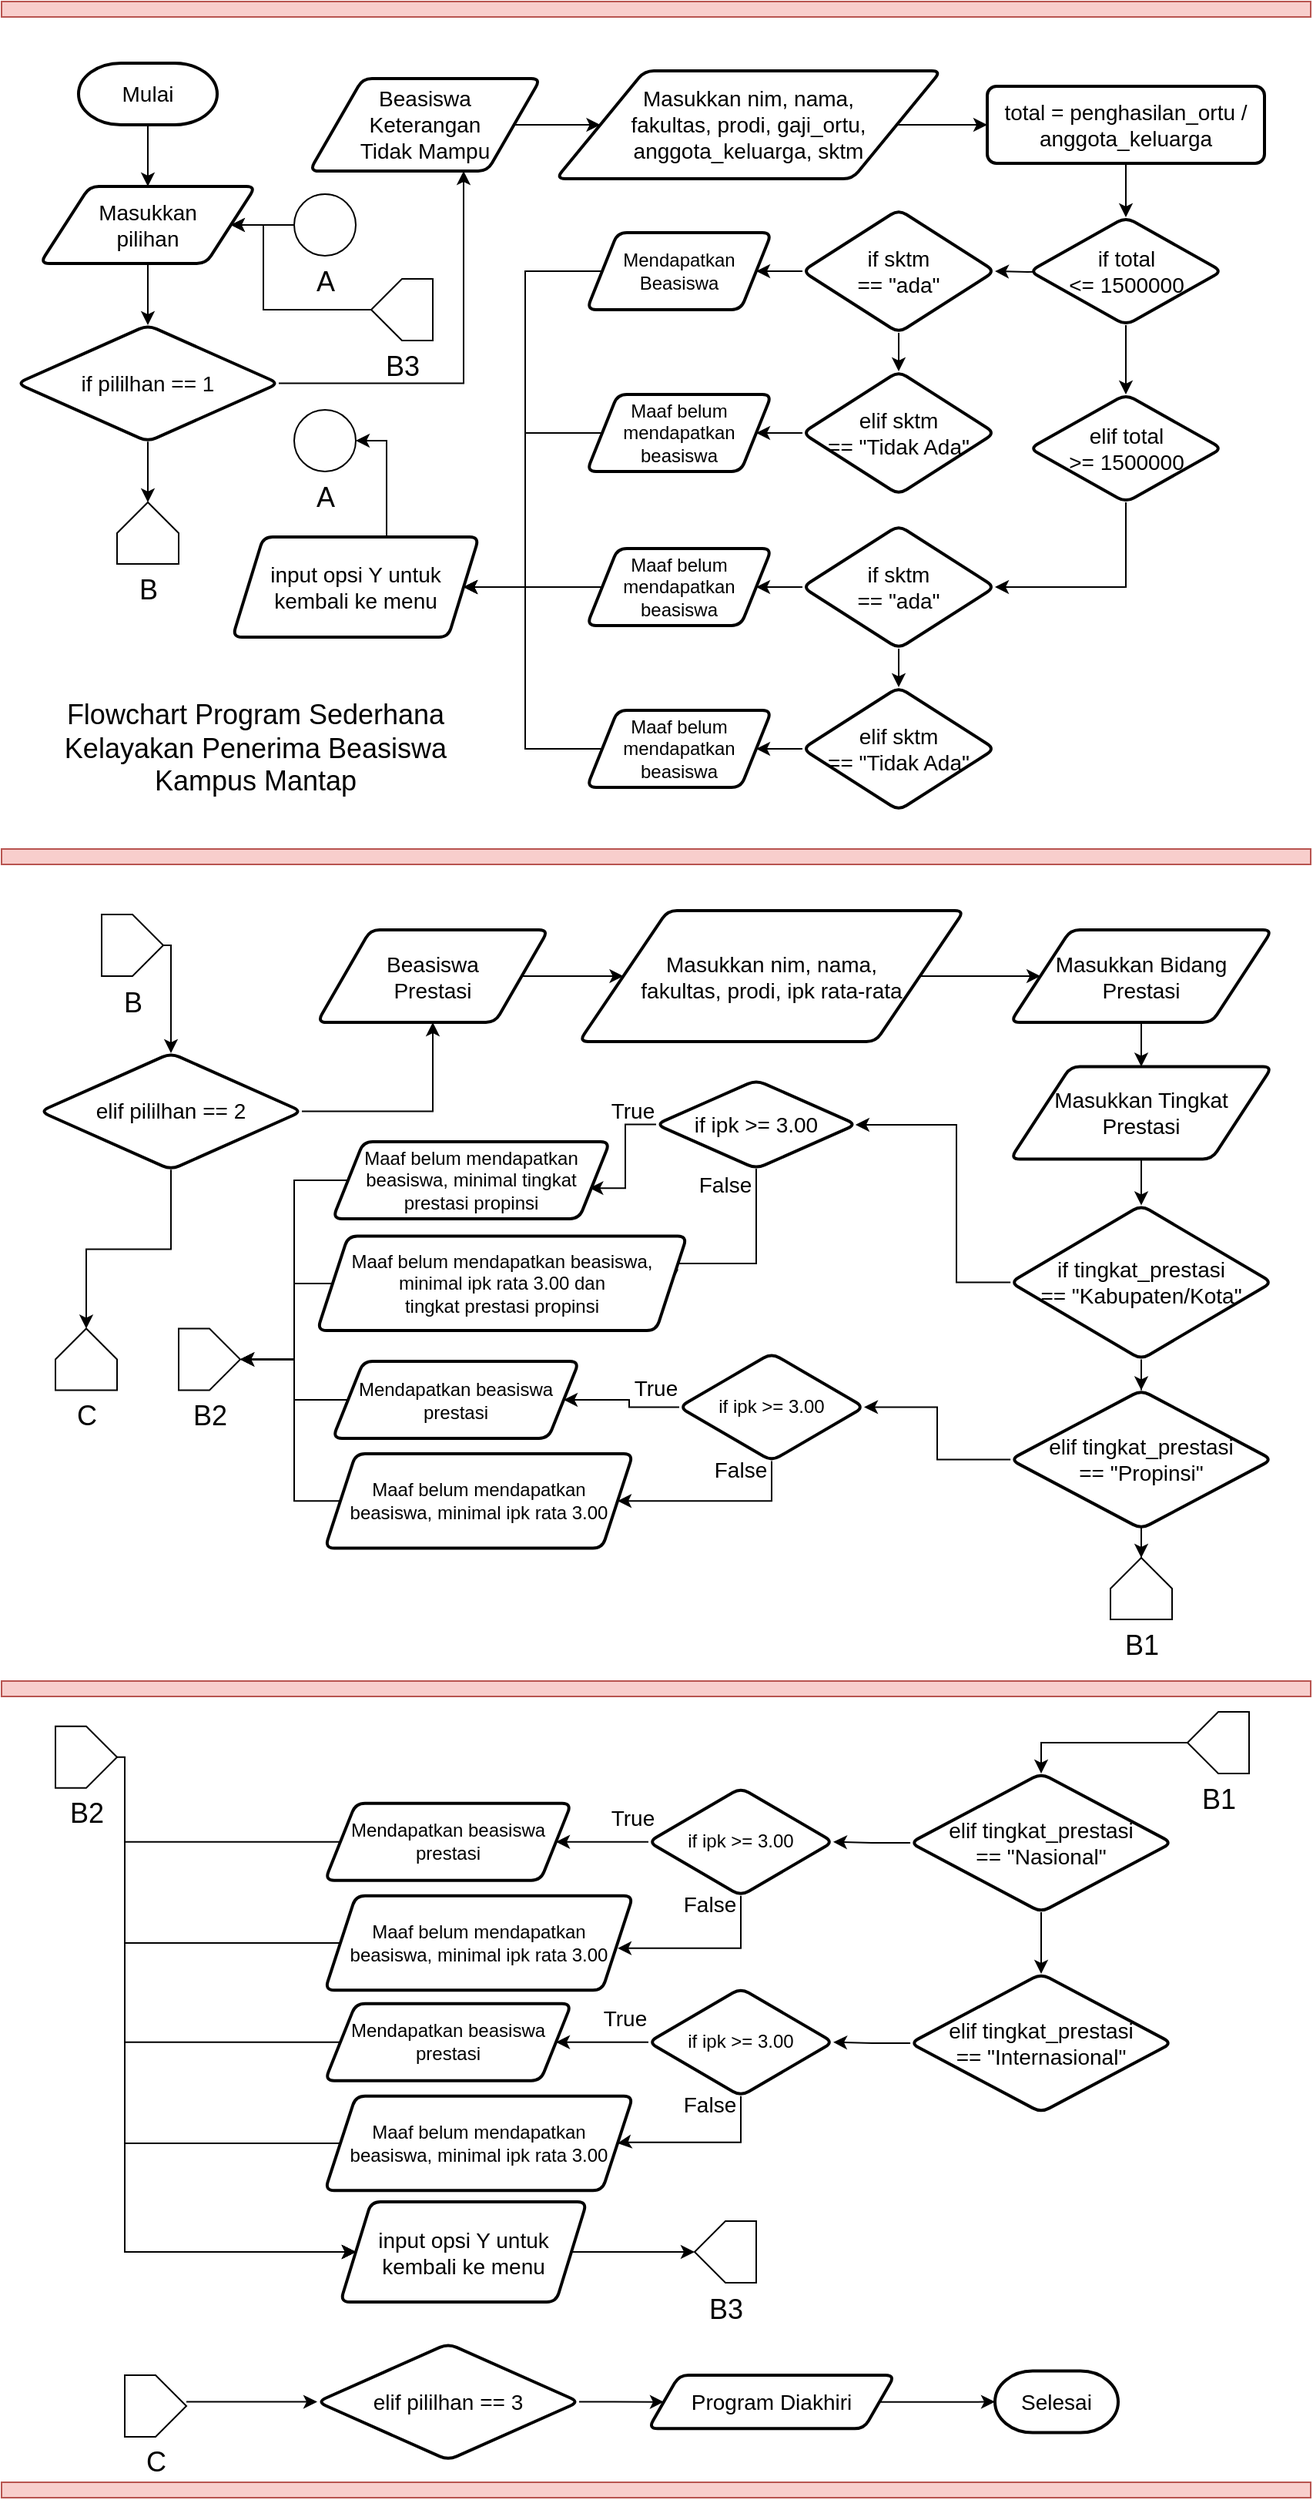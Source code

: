 <mxfile version="20.3.0" type="device"><diagram id="7XbZW49GKeLhDH8uFgk8" name="Page-1"><mxGraphModel dx="1627" dy="1148" grid="1" gridSize="10" guides="1" tooltips="1" connect="1" arrows="1" fold="1" page="1" pageScale="1" pageWidth="850" pageHeight="1100" math="0" shadow="0"><root><mxCell id="0"/><mxCell id="1" parent="0"/><mxCell id="eVmeSI3zZw4Z3H-Ecsbr-4" value="" style="edgeStyle=orthogonalEdgeStyle;rounded=0;orthogonalLoop=1;jettySize=auto;html=1;" parent="1" source="eVmeSI3zZw4Z3H-Ecsbr-1" target="eVmeSI3zZw4Z3H-Ecsbr-3" edge="1"><mxGeometry relative="1" as="geometry"/></mxCell><mxCell id="eVmeSI3zZw4Z3H-Ecsbr-1" value="&lt;font style=&quot;font-size: 14px;&quot;&gt;Mulai&lt;/font&gt;" style="strokeWidth=2;html=1;shape=mxgraph.flowchart.terminator;whiteSpace=wrap;" parent="1" vertex="1"><mxGeometry x="50" y="40" width="90" height="40" as="geometry"/></mxCell><mxCell id="eVmeSI3zZw4Z3H-Ecsbr-2" value="&lt;font style=&quot;font-size: 14px;&quot;&gt;Selesai&lt;/font&gt;" style="strokeWidth=2;html=1;shape=mxgraph.flowchart.terminator;whiteSpace=wrap;" parent="1" vertex="1"><mxGeometry x="645" y="1537.81" width="80" height="40" as="geometry"/></mxCell><mxCell id="3YwC3Zp3j55om8ckKBHh-2" value="" style="edgeStyle=orthogonalEdgeStyle;rounded=0;orthogonalLoop=1;jettySize=auto;html=1;" parent="1" source="eVmeSI3zZw4Z3H-Ecsbr-3" target="3YwC3Zp3j55om8ckKBHh-1" edge="1"><mxGeometry relative="1" as="geometry"/></mxCell><mxCell id="eVmeSI3zZw4Z3H-Ecsbr-3" value="&lt;font style=&quot;font-size: 14px;&quot;&gt;Masukkan&lt;br&gt;pilihan&lt;/font&gt;" style="shape=parallelogram;html=1;strokeWidth=2;perimeter=parallelogramPerimeter;whiteSpace=wrap;rounded=1;arcSize=12;size=0.23;" parent="1" vertex="1"><mxGeometry x="25" y="120" width="140" height="50" as="geometry"/></mxCell><mxCell id="3YwC3Zp3j55om8ckKBHh-10" style="edgeStyle=orthogonalEdgeStyle;rounded=0;orthogonalLoop=1;jettySize=auto;html=1;fontSize=18;" parent="1" source="3YwC3Zp3j55om8ckKBHh-1" target="3YwC3Zp3j55om8ckKBHh-9" edge="1"><mxGeometry relative="1" as="geometry"><Array as="points"><mxPoint x="300" y="248"/></Array></mxGeometry></mxCell><mxCell id="38XI2iDHP5A39P2jrkL1-24" value="" style="edgeStyle=orthogonalEdgeStyle;rounded=0;orthogonalLoop=1;jettySize=auto;html=1;fontSize=18;" parent="1" source="3YwC3Zp3j55om8ckKBHh-1" target="38XI2iDHP5A39P2jrkL1-23" edge="1"><mxGeometry relative="1" as="geometry"/></mxCell><mxCell id="3YwC3Zp3j55om8ckKBHh-1" value="&lt;font style=&quot;font-size: 14px;&quot;&gt;if pililhan == 1&lt;/font&gt;" style="rhombus;whiteSpace=wrap;html=1;strokeWidth=2;rounded=1;arcSize=12;" parent="1" vertex="1"><mxGeometry x="10" y="210" width="170" height="75.62" as="geometry"/></mxCell><mxCell id="3YwC3Zp3j55om8ckKBHh-5" value="" style="rounded=0;whiteSpace=wrap;html=1;fillColor=#f8cecc;strokeColor=#b85450;" parent="1" vertex="1"><mxGeometry width="850" height="10" as="geometry"/></mxCell><mxCell id="3YwC3Zp3j55om8ckKBHh-13" value="" style="edgeStyle=orthogonalEdgeStyle;rounded=0;orthogonalLoop=1;jettySize=auto;html=1;fontSize=18;" parent="1" source="3YwC3Zp3j55om8ckKBHh-9" target="3YwC3Zp3j55om8ckKBHh-12" edge="1"><mxGeometry relative="1" as="geometry"/></mxCell><mxCell id="3YwC3Zp3j55om8ckKBHh-9" value="&lt;font style=&quot;&quot;&gt;&lt;font style=&quot;font-size: 14px;&quot;&gt;Beasiswa&lt;br&gt;Keterangan&lt;br&gt;Tidak Mampu&lt;/font&gt;&lt;br&gt;&lt;/font&gt;" style="shape=parallelogram;html=1;strokeWidth=2;perimeter=parallelogramPerimeter;whiteSpace=wrap;rounded=1;arcSize=12;size=0.23;" parent="1" vertex="1"><mxGeometry x="200" y="50" width="150" height="60" as="geometry"/></mxCell><mxCell id="3YwC3Zp3j55om8ckKBHh-15" value="" style="edgeStyle=orthogonalEdgeStyle;rounded=0;orthogonalLoop=1;jettySize=auto;html=1;fontSize=18;" parent="1" source="3YwC3Zp3j55om8ckKBHh-12" target="3YwC3Zp3j55om8ckKBHh-14" edge="1"><mxGeometry relative="1" as="geometry"/></mxCell><mxCell id="3YwC3Zp3j55om8ckKBHh-12" value="&lt;font style=&quot;&quot;&gt;&lt;font style=&quot;font-size: 14px;&quot;&gt;Masukkan nim, nama,&lt;br&gt;fakultas, prodi, gaji_ortu,&lt;br&gt;anggota_keluarga, sktm&lt;/font&gt;&lt;br&gt;&lt;/font&gt;" style="shape=parallelogram;html=1;strokeWidth=2;perimeter=parallelogramPerimeter;whiteSpace=wrap;rounded=1;arcSize=12;size=0.23;" parent="1" vertex="1"><mxGeometry x="360" y="45" width="250" height="70" as="geometry"/></mxCell><mxCell id="3YwC3Zp3j55om8ckKBHh-17" value="" style="edgeStyle=orthogonalEdgeStyle;rounded=0;orthogonalLoop=1;jettySize=auto;html=1;fontSize=14;" parent="1" source="3YwC3Zp3j55om8ckKBHh-14" target="3YwC3Zp3j55om8ckKBHh-16" edge="1"><mxGeometry relative="1" as="geometry"/></mxCell><mxCell id="3YwC3Zp3j55om8ckKBHh-14" value="&lt;font style=&quot;font-size: 14px;&quot;&gt;total = penghasilan_ortu / anggota_keluarga&lt;/font&gt;" style="rounded=1;whiteSpace=wrap;html=1;strokeWidth=2;arcSize=12;" parent="1" vertex="1"><mxGeometry x="640" y="55" width="180" height="50" as="geometry"/></mxCell><mxCell id="3YwC3Zp3j55om8ckKBHh-19" value="" style="edgeStyle=orthogonalEdgeStyle;rounded=0;orthogonalLoop=1;jettySize=auto;html=1;fontSize=14;" parent="1" target="3YwC3Zp3j55om8ckKBHh-18" edge="1"><mxGeometry relative="1" as="geometry"><mxPoint x="687.5" y="175" as="sourcePoint"/></mxGeometry></mxCell><mxCell id="3YwC3Zp3j55om8ckKBHh-33" value="" style="edgeStyle=orthogonalEdgeStyle;rounded=0;orthogonalLoop=1;jettySize=auto;html=1;fontSize=14;" parent="1" source="3YwC3Zp3j55om8ckKBHh-16" target="3YwC3Zp3j55om8ckKBHh-32" edge="1"><mxGeometry relative="1" as="geometry"/></mxCell><mxCell id="3YwC3Zp3j55om8ckKBHh-16" value="&lt;font style=&quot;font-size: 14px;&quot;&gt;if total &lt;br&gt;&amp;lt;= 1500000&lt;/font&gt;" style="rhombus;whiteSpace=wrap;html=1;rounded=1;strokeWidth=2;arcSize=12;" parent="1" vertex="1"><mxGeometry x="667.5" y="140" width="125" height="70" as="geometry"/></mxCell><mxCell id="3YwC3Zp3j55om8ckKBHh-21" value="" style="edgeStyle=orthogonalEdgeStyle;rounded=0;orthogonalLoop=1;jettySize=auto;html=1;fontSize=14;" parent="1" source="3YwC3Zp3j55om8ckKBHh-18" target="3YwC3Zp3j55om8ckKBHh-20" edge="1"><mxGeometry relative="1" as="geometry"/></mxCell><mxCell id="3YwC3Zp3j55om8ckKBHh-27" value="" style="edgeStyle=orthogonalEdgeStyle;rounded=0;orthogonalLoop=1;jettySize=auto;html=1;fontSize=14;" parent="1" source="3YwC3Zp3j55om8ckKBHh-18" target="3YwC3Zp3j55om8ckKBHh-26" edge="1"><mxGeometry relative="1" as="geometry"/></mxCell><mxCell id="3YwC3Zp3j55om8ckKBHh-18" value="&lt;font style=&quot;font-size: 14px;&quot;&gt;if sktm&lt;br&gt;== &quot;ada&quot;&lt;/font&gt;" style="rhombus;whiteSpace=wrap;html=1;rounded=1;strokeWidth=2;arcSize=12;" parent="1" vertex="1"><mxGeometry x="520" y="135" width="125" height="80" as="geometry"/></mxCell><mxCell id="38XI2iDHP5A39P2jrkL1-6" style="edgeStyle=orthogonalEdgeStyle;rounded=0;orthogonalLoop=1;jettySize=auto;html=1;entryX=1;entryY=0.5;entryDx=0;entryDy=0;" parent="1" source="3YwC3Zp3j55om8ckKBHh-20" target="38XI2iDHP5A39P2jrkL1-1" edge="1"><mxGeometry relative="1" as="geometry"><Array as="points"><mxPoint x="340" y="175"/><mxPoint x="340" y="380"/></Array></mxGeometry></mxCell><mxCell id="3YwC3Zp3j55om8ckKBHh-20" value="Mendapatkan&lt;br&gt;Beasiswa" style="shape=parallelogram;perimeter=parallelogramPerimeter;whiteSpace=wrap;html=1;fixedSize=1;rounded=1;strokeWidth=2;arcSize=12;" parent="1" vertex="1"><mxGeometry x="380" y="150" width="120" height="50" as="geometry"/></mxCell><mxCell id="3YwC3Zp3j55om8ckKBHh-29" value="" style="edgeStyle=orthogonalEdgeStyle;rounded=0;orthogonalLoop=1;jettySize=auto;html=1;fontSize=14;" parent="1" source="3YwC3Zp3j55om8ckKBHh-26" target="3YwC3Zp3j55om8ckKBHh-28" edge="1"><mxGeometry relative="1" as="geometry"/></mxCell><mxCell id="3YwC3Zp3j55om8ckKBHh-26" value="&lt;font style=&quot;font-size: 14px;&quot;&gt;elif sktm&lt;br&gt;== &quot;Tidak Ada&quot;&lt;/font&gt;" style="rhombus;whiteSpace=wrap;html=1;rounded=1;strokeWidth=2;arcSize=12;" parent="1" vertex="1"><mxGeometry x="520" y="240" width="125" height="80" as="geometry"/></mxCell><mxCell id="38XI2iDHP5A39P2jrkL1-7" style="edgeStyle=orthogonalEdgeStyle;rounded=0;orthogonalLoop=1;jettySize=auto;html=1;entryX=1;entryY=0.5;entryDx=0;entryDy=0;" parent="1" source="3YwC3Zp3j55om8ckKBHh-28" target="38XI2iDHP5A39P2jrkL1-1" edge="1"><mxGeometry relative="1" as="geometry"><Array as="points"><mxPoint x="340" y="280"/><mxPoint x="340" y="380"/></Array></mxGeometry></mxCell><mxCell id="3YwC3Zp3j55om8ckKBHh-28" value="Maaf belum mendapatkan beasiswa" style="shape=parallelogram;perimeter=parallelogramPerimeter;whiteSpace=wrap;html=1;fixedSize=1;rounded=1;strokeWidth=2;arcSize=12;" parent="1" vertex="1"><mxGeometry x="380" y="255" width="120" height="50" as="geometry"/></mxCell><mxCell id="yBAoWdmskoWKv8wS4W18-8" style="edgeStyle=orthogonalEdgeStyle;rounded=0;orthogonalLoop=1;jettySize=auto;html=1;entryX=1;entryY=0.5;entryDx=0;entryDy=0;" parent="1" source="3YwC3Zp3j55om8ckKBHh-32" target="yBAoWdmskoWKv8wS4W18-3" edge="1"><mxGeometry relative="1" as="geometry"><Array as="points"><mxPoint x="730" y="380"/></Array></mxGeometry></mxCell><mxCell id="3YwC3Zp3j55om8ckKBHh-32" value="&lt;font style=&quot;font-size: 14px;&quot;&gt;elif total &lt;br&gt;&amp;gt;= 1500000&lt;/font&gt;" style="rhombus;whiteSpace=wrap;html=1;rounded=1;strokeWidth=2;arcSize=12;" parent="1" vertex="1"><mxGeometry x="667.5" y="255" width="125" height="70" as="geometry"/></mxCell><mxCell id="yBAoWdmskoWKv8wS4W18-2" value="" style="edgeStyle=orthogonalEdgeStyle;rounded=0;orthogonalLoop=1;jettySize=auto;html=1;fontSize=14;" parent="1" source="yBAoWdmskoWKv8wS4W18-3" target="yBAoWdmskoWKv8wS4W18-6" edge="1"><mxGeometry relative="1" as="geometry"/></mxCell><mxCell id="yBAoWdmskoWKv8wS4W18-11" style="edgeStyle=orthogonalEdgeStyle;rounded=0;orthogonalLoop=1;jettySize=auto;html=1;entryX=1;entryY=0.5;entryDx=0;entryDy=0;" parent="1" source="yBAoWdmskoWKv8wS4W18-3" target="yBAoWdmskoWKv8wS4W18-9" edge="1"><mxGeometry relative="1" as="geometry"/></mxCell><mxCell id="yBAoWdmskoWKv8wS4W18-3" value="&lt;font style=&quot;font-size: 14px;&quot;&gt;if sktm&lt;br&gt;== &quot;ada&quot;&lt;/font&gt;" style="rhombus;whiteSpace=wrap;html=1;rounded=1;strokeWidth=2;arcSize=12;" parent="1" vertex="1"><mxGeometry x="520" y="340" width="125" height="80" as="geometry"/></mxCell><mxCell id="yBAoWdmskoWKv8wS4W18-5" value="" style="edgeStyle=orthogonalEdgeStyle;rounded=0;orthogonalLoop=1;jettySize=auto;html=1;fontSize=14;" parent="1" source="yBAoWdmskoWKv8wS4W18-6" target="yBAoWdmskoWKv8wS4W18-7" edge="1"><mxGeometry relative="1" as="geometry"/></mxCell><mxCell id="yBAoWdmskoWKv8wS4W18-6" value="&lt;font style=&quot;font-size: 14px;&quot;&gt;elif sktm&lt;br&gt;== &quot;Tidak Ada&quot;&lt;/font&gt;" style="rhombus;whiteSpace=wrap;html=1;rounded=1;strokeWidth=2;arcSize=12;" parent="1" vertex="1"><mxGeometry x="520" y="445" width="125" height="80" as="geometry"/></mxCell><mxCell id="38XI2iDHP5A39P2jrkL1-9" style="edgeStyle=orthogonalEdgeStyle;rounded=0;orthogonalLoop=1;jettySize=auto;html=1;entryX=1;entryY=0.5;entryDx=0;entryDy=0;" parent="1" source="yBAoWdmskoWKv8wS4W18-7" target="38XI2iDHP5A39P2jrkL1-1" edge="1"><mxGeometry relative="1" as="geometry"><Array as="points"><mxPoint x="340" y="485"/><mxPoint x="340" y="380"/></Array></mxGeometry></mxCell><mxCell id="yBAoWdmskoWKv8wS4W18-7" value="Maaf belum mendapatkan beasiswa" style="shape=parallelogram;perimeter=parallelogramPerimeter;whiteSpace=wrap;html=1;fixedSize=1;rounded=1;strokeWidth=2;arcSize=12;" parent="1" vertex="1"><mxGeometry x="380" y="460" width="120" height="50" as="geometry"/></mxCell><mxCell id="38XI2iDHP5A39P2jrkL1-8" style="edgeStyle=orthogonalEdgeStyle;rounded=0;orthogonalLoop=1;jettySize=auto;html=1;entryX=1;entryY=0.5;entryDx=0;entryDy=0;" parent="1" source="yBAoWdmskoWKv8wS4W18-9" target="38XI2iDHP5A39P2jrkL1-1" edge="1"><mxGeometry relative="1" as="geometry"/></mxCell><mxCell id="yBAoWdmskoWKv8wS4W18-9" value="Maaf belum mendapatkan beasiswa" style="shape=parallelogram;perimeter=parallelogramPerimeter;whiteSpace=wrap;html=1;fixedSize=1;rounded=1;strokeWidth=2;arcSize=12;" parent="1" vertex="1"><mxGeometry x="380" y="355" width="120" height="50" as="geometry"/></mxCell><mxCell id="38XI2iDHP5A39P2jrkL1-14" style="edgeStyle=orthogonalEdgeStyle;rounded=0;orthogonalLoop=1;jettySize=auto;html=1;fontSize=14;" parent="1" source="38XI2iDHP5A39P2jrkL1-1" target="38XI2iDHP5A39P2jrkL1-13" edge="1"><mxGeometry relative="1" as="geometry"><Array as="points"><mxPoint x="250" y="285"/></Array></mxGeometry></mxCell><mxCell id="38XI2iDHP5A39P2jrkL1-1" value="&lt;font style=&quot;font-size: 14px;&quot;&gt;input opsi Y untuk &lt;br&gt;kembali ke menu&lt;/font&gt;" style="shape=parallelogram;perimeter=parallelogramPerimeter;whiteSpace=wrap;html=1;fixedSize=1;rounded=1;strokeWidth=2;arcSize=12;" parent="1" vertex="1"><mxGeometry x="150" y="347.5" width="160" height="65" as="geometry"/></mxCell><mxCell id="38XI2iDHP5A39P2jrkL1-12" style="edgeStyle=orthogonalEdgeStyle;rounded=0;orthogonalLoop=1;jettySize=auto;html=1;fontSize=14;" parent="1" source="38XI2iDHP5A39P2jrkL1-11" target="eVmeSI3zZw4Z3H-Ecsbr-3" edge="1"><mxGeometry relative="1" as="geometry"/></mxCell><mxCell id="38XI2iDHP5A39P2jrkL1-11" value="&lt;font style=&quot;font-size: 18px;&quot;&gt;A&lt;/font&gt;" style="verticalLabelPosition=bottom;verticalAlign=top;html=1;shape=mxgraph.flowchart.on-page_reference;fontSize=14;" parent="1" vertex="1"><mxGeometry x="190" y="125" width="40" height="40" as="geometry"/></mxCell><mxCell id="38XI2iDHP5A39P2jrkL1-13" value="&lt;font style=&quot;font-size: 18px;&quot;&gt;A&lt;/font&gt;" style="verticalLabelPosition=bottom;verticalAlign=top;html=1;shape=mxgraph.flowchart.on-page_reference;fontSize=14;direction=north;" parent="1" vertex="1"><mxGeometry x="190" y="265" width="40" height="40" as="geometry"/></mxCell><mxCell id="38XI2iDHP5A39P2jrkL1-18" value="" style="rounded=0;whiteSpace=wrap;html=1;fillColor=#f8cecc;strokeColor=#b85450;" parent="1" vertex="1"><mxGeometry y="550" width="850" height="10" as="geometry"/></mxCell><mxCell id="38XI2iDHP5A39P2jrkL1-23" value="B" style="verticalLabelPosition=bottom;verticalAlign=top;html=1;shape=offPageConnector;rounded=0;size=0.5;fontSize=18;direction=west;" parent="1" vertex="1"><mxGeometry x="75" y="325" width="40" height="40" as="geometry"/></mxCell><mxCell id="38XI2iDHP5A39P2jrkL1-29" value="" style="rounded=0;whiteSpace=wrap;html=1;fillColor=#f8cecc;strokeColor=#b85450;" parent="1" vertex="1"><mxGeometry y="1090" width="850" height="10" as="geometry"/></mxCell><mxCell id="38XI2iDHP5A39P2jrkL1-207" style="edgeStyle=orthogonalEdgeStyle;rounded=0;orthogonalLoop=1;jettySize=auto;html=1;fontSize=14;" parent="1" source="38XI2iDHP5A39P2jrkL1-36" target="38XI2iDHP5A39P2jrkL1-206" edge="1"><mxGeometry relative="1" as="geometry"/></mxCell><mxCell id="38XI2iDHP5A39P2jrkL1-36" value="&lt;font style=&quot;&quot;&gt;&lt;span style=&quot;font-size: 14px;&quot;&gt;Masukkan Tingkat&lt;br&gt;Prestasi&lt;/span&gt;&lt;br&gt;&lt;/font&gt;" style="shape=parallelogram;html=1;strokeWidth=2;perimeter=parallelogramPerimeter;whiteSpace=wrap;rounded=1;arcSize=12;size=0.23;" parent="1" vertex="1"><mxGeometry x="655" y="691.25" width="170" height="60" as="geometry"/></mxCell><mxCell id="38XI2iDHP5A39P2jrkL1-84" value="" style="rounded=0;whiteSpace=wrap;html=1;fillColor=#f8cecc;strokeColor=#b85450;" parent="1" vertex="1"><mxGeometry y="1610" width="850" height="10" as="geometry"/></mxCell><mxCell id="38XI2iDHP5A39P2jrkL1-158" value="" style="edgeStyle=orthogonalEdgeStyle;rounded=0;orthogonalLoop=1;jettySize=auto;html=1;fontSize=18;" parent="1" source="38XI2iDHP5A39P2jrkL1-160" target="38XI2iDHP5A39P2jrkL1-164" edge="1"><mxGeometry relative="1" as="geometry"/></mxCell><mxCell id="bn0WNPm1KzQsUHmUkhbR-63" style="edgeStyle=orthogonalEdgeStyle;rounded=0;orthogonalLoop=1;jettySize=auto;html=1;" parent="1" source="38XI2iDHP5A39P2jrkL1-160" target="bn0WNPm1KzQsUHmUkhbR-62" edge="1"><mxGeometry relative="1" as="geometry"/></mxCell><mxCell id="38XI2iDHP5A39P2jrkL1-160" value="&lt;font style=&quot;font-size: 14px;&quot;&gt;elif pililhan == 2&lt;/font&gt;" style="rhombus;whiteSpace=wrap;html=1;strokeWidth=2;rounded=1;arcSize=12;" parent="1" vertex="1"><mxGeometry x="25" y="682.5" width="170" height="75.62" as="geometry"/></mxCell><mxCell id="38XI2iDHP5A39P2jrkL1-161" value="" style="edgeStyle=orthogonalEdgeStyle;rounded=0;orthogonalLoop=1;jettySize=auto;html=1;fontSize=18;" parent="1" source="38XI2iDHP5A39P2jrkL1-162" target="38XI2iDHP5A39P2jrkL1-160" edge="1"><mxGeometry relative="1" as="geometry"><Array as="points"><mxPoint x="110" y="612.5"/></Array></mxGeometry></mxCell><mxCell id="38XI2iDHP5A39P2jrkL1-162" value="B" style="verticalLabelPosition=bottom;verticalAlign=top;html=1;shape=offPageConnector;rounded=0;size=0.5;fontSize=18;direction=north;" parent="1" vertex="1"><mxGeometry x="65" y="592.5" width="40" height="40" as="geometry"/></mxCell><mxCell id="38XI2iDHP5A39P2jrkL1-163" value="" style="edgeStyle=orthogonalEdgeStyle;rounded=0;orthogonalLoop=1;jettySize=auto;html=1;fontSize=18;" parent="1" source="38XI2iDHP5A39P2jrkL1-164" target="38XI2iDHP5A39P2jrkL1-166" edge="1"><mxGeometry relative="1" as="geometry"/></mxCell><mxCell id="38XI2iDHP5A39P2jrkL1-164" value="&lt;font style=&quot;&quot;&gt;&lt;font style=&quot;font-size: 14px;&quot;&gt;Beasiswa&lt;br&gt;Prestasi&lt;/font&gt;&lt;br&gt;&lt;/font&gt;" style="shape=parallelogram;html=1;strokeWidth=2;perimeter=parallelogramPerimeter;whiteSpace=wrap;rounded=1;arcSize=12;size=0.23;" parent="1" vertex="1"><mxGeometry x="205" y="602.5" width="150" height="60" as="geometry"/></mxCell><mxCell id="38XI2iDHP5A39P2jrkL1-165" value="" style="edgeStyle=orthogonalEdgeStyle;rounded=0;orthogonalLoop=1;jettySize=auto;html=1;fontSize=18;" parent="1" source="38XI2iDHP5A39P2jrkL1-166" target="38XI2iDHP5A39P2jrkL1-168" edge="1"><mxGeometry relative="1" as="geometry"/></mxCell><mxCell id="38XI2iDHP5A39P2jrkL1-166" value="&lt;font style=&quot;&quot;&gt;&lt;font style=&quot;font-size: 14px;&quot;&gt;Masukkan nim, nama,&lt;br&gt;fakultas, prodi, ipk rata-rata&lt;/font&gt;&lt;br&gt;&lt;/font&gt;" style="shape=parallelogram;html=1;strokeWidth=2;perimeter=parallelogramPerimeter;whiteSpace=wrap;rounded=1;arcSize=12;size=0.23;" parent="1" vertex="1"><mxGeometry x="375" y="590" width="250" height="85" as="geometry"/></mxCell><mxCell id="38XI2iDHP5A39P2jrkL1-205" value="" style="edgeStyle=orthogonalEdgeStyle;rounded=0;orthogonalLoop=1;jettySize=auto;html=1;fontSize=14;" parent="1" source="38XI2iDHP5A39P2jrkL1-168" target="38XI2iDHP5A39P2jrkL1-36" edge="1"><mxGeometry relative="1" as="geometry"/></mxCell><mxCell id="38XI2iDHP5A39P2jrkL1-168" value="&lt;font style=&quot;&quot;&gt;&lt;span style=&quot;font-size: 14px;&quot;&gt;Masukkan Bidang &lt;br&gt;Prestasi&lt;/span&gt;&lt;br&gt;&lt;/font&gt;" style="shape=parallelogram;html=1;strokeWidth=2;perimeter=parallelogramPerimeter;whiteSpace=wrap;rounded=1;arcSize=12;size=0.23;" parent="1" vertex="1"><mxGeometry x="655" y="602.5" width="170" height="60" as="geometry"/></mxCell><mxCell id="38XI2iDHP5A39P2jrkL1-212" value="" style="edgeStyle=orthogonalEdgeStyle;rounded=0;orthogonalLoop=1;jettySize=auto;html=1;fontSize=14;" parent="1" source="38XI2iDHP5A39P2jrkL1-206" target="38XI2iDHP5A39P2jrkL1-208" edge="1"><mxGeometry relative="1" as="geometry"/></mxCell><mxCell id="38XI2iDHP5A39P2jrkL1-221" value="" style="edgeStyle=orthogonalEdgeStyle;rounded=0;orthogonalLoop=1;jettySize=auto;html=1;fontSize=14;" parent="1" source="38XI2iDHP5A39P2jrkL1-206" target="38XI2iDHP5A39P2jrkL1-220" edge="1"><mxGeometry relative="1" as="geometry"><Array as="points"><mxPoint x="620" y="831"/><mxPoint x="620" y="729"/></Array></mxGeometry></mxCell><mxCell id="38XI2iDHP5A39P2jrkL1-206" value="&lt;font style=&quot;font-size: 14px;&quot;&gt;if tingkat_prestasi&lt;br&gt;== &quot;Kabupaten/Kota&quot;&lt;br&gt;&lt;/font&gt;" style="rhombus;whiteSpace=wrap;html=1;strokeWidth=2;rounded=1;arcSize=12;" parent="1" vertex="1"><mxGeometry x="655" y="781.25" width="170" height="100" as="geometry"/></mxCell><mxCell id="38XI2iDHP5A39P2jrkL1-283" style="edgeStyle=orthogonalEdgeStyle;rounded=0;orthogonalLoop=1;jettySize=auto;html=1;entryX=1;entryY=0.5;entryDx=0;entryDy=0;fontSize=14;" parent="1" source="38XI2iDHP5A39P2jrkL1-208" target="38XI2iDHP5A39P2jrkL1-282" edge="1"><mxGeometry relative="1" as="geometry"/></mxCell><mxCell id="rScrOi7lVFh9pMdJTBIn-32" style="edgeStyle=orthogonalEdgeStyle;rounded=0;orthogonalLoop=1;jettySize=auto;html=1;entryX=0.5;entryY=1;entryDx=0;entryDy=0;" parent="1" source="38XI2iDHP5A39P2jrkL1-208" target="rScrOi7lVFh9pMdJTBIn-31" edge="1"><mxGeometry relative="1" as="geometry"/></mxCell><mxCell id="38XI2iDHP5A39P2jrkL1-208" value="&lt;font style=&quot;font-size: 14px;&quot;&gt;elif tingkat_prestasi&lt;br&gt;== &quot;Propinsi&quot;&lt;br&gt;&lt;/font&gt;" style="rhombus;whiteSpace=wrap;html=1;strokeWidth=2;rounded=1;arcSize=12;" parent="1" vertex="1"><mxGeometry x="655" y="901.25" width="170" height="90" as="geometry"/></mxCell><mxCell id="38XI2iDHP5A39P2jrkL1-214" value="" style="edgeStyle=orthogonalEdgeStyle;rounded=0;orthogonalLoop=1;jettySize=auto;html=1;fontSize=14;" parent="1" source="38XI2iDHP5A39P2jrkL1-209" target="38XI2iDHP5A39P2jrkL1-210" edge="1"><mxGeometry relative="1" as="geometry"/></mxCell><mxCell id="rScrOi7lVFh9pMdJTBIn-1" value="" style="edgeStyle=orthogonalEdgeStyle;rounded=0;orthogonalLoop=1;jettySize=auto;html=1;" parent="1" source="38XI2iDHP5A39P2jrkL1-209" target="38XI2iDHP5A39P2jrkL1-265" edge="1"><mxGeometry relative="1" as="geometry"/></mxCell><mxCell id="38XI2iDHP5A39P2jrkL1-209" value="&lt;font style=&quot;font-size: 14px;&quot;&gt;elif tingkat_prestasi&lt;br&gt;== &quot;Nasional&quot;&lt;br&gt;&lt;/font&gt;" style="rhombus;whiteSpace=wrap;html=1;strokeWidth=2;rounded=1;arcSize=12;" parent="1" vertex="1"><mxGeometry x="590" y="1149.99" width="170" height="90" as="geometry"/></mxCell><mxCell id="rScrOi7lVFh9pMdJTBIn-15" style="edgeStyle=orthogonalEdgeStyle;rounded=0;orthogonalLoop=1;jettySize=auto;html=1;entryX=1;entryY=0.5;entryDx=0;entryDy=0;" parent="1" source="38XI2iDHP5A39P2jrkL1-210" target="rScrOi7lVFh9pMdJTBIn-2" edge="1"><mxGeometry relative="1" as="geometry"/></mxCell><mxCell id="38XI2iDHP5A39P2jrkL1-210" value="&lt;font style=&quot;font-size: 14px;&quot;&gt;elif tingkat_prestasi&lt;br&gt;== &quot;Internasional&quot;&lt;br&gt;&lt;/font&gt;" style="rhombus;whiteSpace=wrap;html=1;strokeWidth=2;rounded=1;arcSize=12;" parent="1" vertex="1"><mxGeometry x="590" y="1279.99" width="170" height="90" as="geometry"/></mxCell><mxCell id="38XI2iDHP5A39P2jrkL1-224" style="edgeStyle=orthogonalEdgeStyle;rounded=0;orthogonalLoop=1;jettySize=auto;html=1;entryX=0.926;entryY=0.601;entryDx=0;entryDy=0;entryPerimeter=0;fontSize=14;" parent="1" source="38XI2iDHP5A39P2jrkL1-220" target="38XI2iDHP5A39P2jrkL1-223" edge="1"><mxGeometry relative="1" as="geometry"/></mxCell><mxCell id="38XI2iDHP5A39P2jrkL1-285" style="edgeStyle=orthogonalEdgeStyle;rounded=0;orthogonalLoop=1;jettySize=auto;html=1;entryX=1;entryY=0.5;entryDx=0;entryDy=0;fontSize=14;" parent="1" source="38XI2iDHP5A39P2jrkL1-220" target="38XI2iDHP5A39P2jrkL1-284" edge="1"><mxGeometry relative="1" as="geometry"><Array as="points"><mxPoint x="490" y="819"/></Array></mxGeometry></mxCell><mxCell id="38XI2iDHP5A39P2jrkL1-220" value="&lt;font style=&quot;font-size: 14px;&quot;&gt;if ipk &amp;gt;= 3.00&lt;br&gt;&lt;/font&gt;" style="rhombus;whiteSpace=wrap;html=1;strokeWidth=2;rounded=1;arcSize=12;" parent="1" vertex="1"><mxGeometry x="425" y="700" width="130" height="57.5" as="geometry"/></mxCell><mxCell id="bn0WNPm1KzQsUHmUkhbR-6" style="edgeStyle=orthogonalEdgeStyle;rounded=0;orthogonalLoop=1;jettySize=auto;html=1;entryX=0.5;entryY=1;entryDx=0;entryDy=0;" parent="1" source="38XI2iDHP5A39P2jrkL1-223" target="rScrOi7lVFh9pMdJTBIn-33" edge="1"><mxGeometry relative="1" as="geometry"><Array as="points"><mxPoint x="190" y="765"/><mxPoint x="190" y="881"/></Array></mxGeometry></mxCell><mxCell id="38XI2iDHP5A39P2jrkL1-223" value="Maaf belum mendapatkan beasiswa, minimal tingkat prestasi propinsi" style="shape=parallelogram;perimeter=parallelogramPerimeter;whiteSpace=wrap;html=1;fixedSize=1;rounded=1;strokeWidth=2;arcSize=12;" parent="1" vertex="1"><mxGeometry x="215" y="740" width="180" height="50" as="geometry"/></mxCell><mxCell id="rScrOi7lVFh9pMdJTBIn-11" style="edgeStyle=orthogonalEdgeStyle;rounded=0;orthogonalLoop=1;jettySize=auto;html=1;entryX=1;entryY=0.5;entryDx=0;entryDy=0;" parent="1" source="38XI2iDHP5A39P2jrkL1-265" target="rScrOi7lVFh9pMdJTBIn-6" edge="1"><mxGeometry relative="1" as="geometry"/></mxCell><mxCell id="rScrOi7lVFh9pMdJTBIn-13" style="edgeStyle=orthogonalEdgeStyle;rounded=0;orthogonalLoop=1;jettySize=auto;html=1;entryX=0.95;entryY=0.556;entryDx=0;entryDy=0;entryPerimeter=0;" parent="1" source="38XI2iDHP5A39P2jrkL1-265" target="rScrOi7lVFh9pMdJTBIn-7" edge="1"><mxGeometry relative="1" as="geometry"><Array as="points"><mxPoint x="480" y="1263.37"/></Array></mxGeometry></mxCell><mxCell id="38XI2iDHP5A39P2jrkL1-265" value="&lt;font style=&quot;font-size: 12px;&quot;&gt;if ipk &amp;gt;= 3.00&lt;br&gt;&lt;/font&gt;" style="rhombus;whiteSpace=wrap;html=1;strokeWidth=2;rounded=1;arcSize=12;" parent="1" vertex="1"><mxGeometry x="420" y="1159.37" width="120" height="70" as="geometry"/></mxCell><mxCell id="38XI2iDHP5A39P2jrkL1-268" value="True" style="text;html=1;strokeColor=none;fillColor=none;align=center;verticalAlign=middle;whiteSpace=wrap;rounded=0;fontSize=14;" parent="1" vertex="1"><mxGeometry x="390" y="710.31" width="40" height="20" as="geometry"/></mxCell><mxCell id="38XI2iDHP5A39P2jrkL1-269" value="False" style="text;html=1;strokeColor=none;fillColor=none;align=center;verticalAlign=middle;whiteSpace=wrap;rounded=0;fontSize=14;" parent="1" vertex="1"><mxGeometry x="450" y="757.5" width="40" height="20" as="geometry"/></mxCell><mxCell id="38XI2iDHP5A39P2jrkL1-289" style="edgeStyle=orthogonalEdgeStyle;rounded=0;orthogonalLoop=1;jettySize=auto;html=1;entryX=1;entryY=0.5;entryDx=0;entryDy=0;fontSize=14;" parent="1" source="38XI2iDHP5A39P2jrkL1-282" target="38XI2iDHP5A39P2jrkL1-287" edge="1"><mxGeometry relative="1" as="geometry"/></mxCell><mxCell id="38XI2iDHP5A39P2jrkL1-290" style="edgeStyle=orthogonalEdgeStyle;rounded=0;orthogonalLoop=1;jettySize=auto;html=1;entryX=1;entryY=0.5;entryDx=0;entryDy=0;fontSize=14;" parent="1" source="38XI2iDHP5A39P2jrkL1-282" target="38XI2iDHP5A39P2jrkL1-288" edge="1"><mxGeometry relative="1" as="geometry"><Array as="points"><mxPoint x="500" y="973"/></Array></mxGeometry></mxCell><mxCell id="38XI2iDHP5A39P2jrkL1-282" value="&lt;font style=&quot;font-size: 12px;&quot;&gt;if ipk &amp;gt;= 3.00&lt;br&gt;&lt;/font&gt;" style="rhombus;whiteSpace=wrap;html=1;strokeWidth=2;rounded=1;arcSize=12;" parent="1" vertex="1"><mxGeometry x="440" y="877.19" width="120" height="70" as="geometry"/></mxCell><mxCell id="bn0WNPm1KzQsUHmUkhbR-11" style="edgeStyle=orthogonalEdgeStyle;rounded=0;orthogonalLoop=1;jettySize=auto;html=1;entryX=0.5;entryY=1;entryDx=0;entryDy=0;" parent="1" source="38XI2iDHP5A39P2jrkL1-284" target="rScrOi7lVFh9pMdJTBIn-33" edge="1"><mxGeometry relative="1" as="geometry"><Array as="points"><mxPoint x="190" y="832"/><mxPoint x="190" y="881"/></Array></mxGeometry></mxCell><mxCell id="38XI2iDHP5A39P2jrkL1-284" value="Maaf belum mendapatkan beasiswa, &lt;br&gt;minimal ipk rata 3.00 dan &lt;br&gt;tingkat prestasi propinsi" style="shape=parallelogram;perimeter=parallelogramPerimeter;whiteSpace=wrap;html=1;fixedSize=1;rounded=1;strokeWidth=2;arcSize=12;" parent="1" vertex="1"><mxGeometry x="205" y="801.25" width="240" height="61.25" as="geometry"/></mxCell><mxCell id="bn0WNPm1KzQsUHmUkhbR-12" style="edgeStyle=orthogonalEdgeStyle;rounded=0;orthogonalLoop=1;jettySize=auto;html=1;entryX=0.5;entryY=1;entryDx=0;entryDy=0;" parent="1" source="38XI2iDHP5A39P2jrkL1-287" target="rScrOi7lVFh9pMdJTBIn-33" edge="1"><mxGeometry relative="1" as="geometry"><Array as="points"><mxPoint x="190" y="908"/><mxPoint x="190" y="881"/></Array></mxGeometry></mxCell><mxCell id="38XI2iDHP5A39P2jrkL1-287" value="Mendapatkan beasiswa&lt;br&gt;prestasi" style="shape=parallelogram;perimeter=parallelogramPerimeter;whiteSpace=wrap;html=1;fixedSize=1;rounded=1;strokeWidth=2;arcSize=12;" parent="1" vertex="1"><mxGeometry x="215" y="882.5" width="160" height="50" as="geometry"/></mxCell><mxCell id="bn0WNPm1KzQsUHmUkhbR-13" style="edgeStyle=orthogonalEdgeStyle;rounded=0;orthogonalLoop=1;jettySize=auto;html=1;entryX=0.5;entryY=1;entryDx=0;entryDy=0;" parent="1" source="38XI2iDHP5A39P2jrkL1-288" target="rScrOi7lVFh9pMdJTBIn-33" edge="1"><mxGeometry relative="1" as="geometry"><Array as="points"><mxPoint x="190" y="973"/><mxPoint x="190" y="881"/></Array></mxGeometry></mxCell><mxCell id="38XI2iDHP5A39P2jrkL1-288" value="Maaf belum mendapatkan &lt;br&gt;beasiswa, minimal ipk rata 3.00" style="shape=parallelogram;perimeter=parallelogramPerimeter;whiteSpace=wrap;html=1;fixedSize=1;rounded=1;strokeWidth=2;arcSize=12;" parent="1" vertex="1"><mxGeometry x="210" y="942.5" width="200" height="61.25" as="geometry"/></mxCell><mxCell id="38XI2iDHP5A39P2jrkL1-291" value="True" style="text;html=1;strokeColor=none;fillColor=none;align=center;verticalAlign=middle;whiteSpace=wrap;rounded=0;fontSize=14;" parent="1" vertex="1"><mxGeometry x="405" y="890" width="40" height="20" as="geometry"/></mxCell><mxCell id="38XI2iDHP5A39P2jrkL1-292" value="False" style="text;html=1;strokeColor=none;fillColor=none;align=center;verticalAlign=middle;whiteSpace=wrap;rounded=0;fontSize=14;" parent="1" vertex="1"><mxGeometry x="460" y="942.5" width="40" height="20" as="geometry"/></mxCell><mxCell id="rScrOi7lVFh9pMdJTBIn-18" style="edgeStyle=orthogonalEdgeStyle;rounded=0;orthogonalLoop=1;jettySize=auto;html=1;entryX=1;entryY=0.5;entryDx=0;entryDy=0;" parent="1" source="rScrOi7lVFh9pMdJTBIn-2" target="rScrOi7lVFh9pMdJTBIn-16" edge="1"><mxGeometry relative="1" as="geometry"/></mxCell><mxCell id="rScrOi7lVFh9pMdJTBIn-19" style="edgeStyle=orthogonalEdgeStyle;rounded=0;orthogonalLoop=1;jettySize=auto;html=1;entryX=1;entryY=0.5;entryDx=0;entryDy=0;" parent="1" source="rScrOi7lVFh9pMdJTBIn-2" target="rScrOi7lVFh9pMdJTBIn-17" edge="1"><mxGeometry relative="1" as="geometry"><Array as="points"><mxPoint x="480" y="1389.37"/><mxPoint x="405" y="1389.37"/></Array></mxGeometry></mxCell><mxCell id="rScrOi7lVFh9pMdJTBIn-2" value="&lt;font style=&quot;font-size: 12px;&quot;&gt;if ipk &amp;gt;= 3.00&lt;br&gt;&lt;/font&gt;" style="rhombus;whiteSpace=wrap;html=1;strokeWidth=2;rounded=1;arcSize=12;" parent="1" vertex="1"><mxGeometry x="420" y="1289.37" width="120" height="70" as="geometry"/></mxCell><mxCell id="bn0WNPm1KzQsUHmUkhbR-47" style="edgeStyle=orthogonalEdgeStyle;rounded=0;orthogonalLoop=1;jettySize=auto;html=1;entryX=0;entryY=0.5;entryDx=0;entryDy=0;" parent="1" source="rScrOi7lVFh9pMdJTBIn-6" target="bn0WNPm1KzQsUHmUkhbR-21" edge="1"><mxGeometry relative="1" as="geometry"><Array as="points"><mxPoint x="80" y="1194"/></Array></mxGeometry></mxCell><mxCell id="rScrOi7lVFh9pMdJTBIn-6" value="Mendapatkan beasiswa&lt;br&gt;prestasi" style="shape=parallelogram;perimeter=parallelogramPerimeter;whiteSpace=wrap;html=1;fixedSize=1;rounded=1;strokeWidth=2;arcSize=12;" parent="1" vertex="1"><mxGeometry x="210" y="1169.37" width="160" height="50" as="geometry"/></mxCell><mxCell id="bn0WNPm1KzQsUHmUkhbR-46" style="edgeStyle=orthogonalEdgeStyle;rounded=0;orthogonalLoop=1;jettySize=auto;html=1;entryX=0;entryY=0.5;entryDx=0;entryDy=0;" parent="1" source="rScrOi7lVFh9pMdJTBIn-7" target="bn0WNPm1KzQsUHmUkhbR-21" edge="1"><mxGeometry relative="1" as="geometry"><Array as="points"><mxPoint x="80" y="1260"/></Array></mxGeometry></mxCell><mxCell id="rScrOi7lVFh9pMdJTBIn-7" value="Maaf belum mendapatkan &lt;br&gt;beasiswa, minimal ipk rata 3.00" style="shape=parallelogram;perimeter=parallelogramPerimeter;whiteSpace=wrap;html=1;fixedSize=1;rounded=1;strokeWidth=2;arcSize=12;" parent="1" vertex="1"><mxGeometry x="210" y="1229.37" width="200" height="61.25" as="geometry"/></mxCell><mxCell id="rScrOi7lVFh9pMdJTBIn-8" value="True" style="text;html=1;strokeColor=none;fillColor=none;align=center;verticalAlign=middle;whiteSpace=wrap;rounded=0;fontSize=14;" parent="1" vertex="1"><mxGeometry x="390" y="1169.37" width="40" height="20" as="geometry"/></mxCell><mxCell id="rScrOi7lVFh9pMdJTBIn-9" value="False" style="text;html=1;strokeColor=none;fillColor=none;align=center;verticalAlign=middle;whiteSpace=wrap;rounded=0;fontSize=14;" parent="1" vertex="1"><mxGeometry x="440" y="1225.31" width="40" height="20" as="geometry"/></mxCell><mxCell id="bn0WNPm1KzQsUHmUkhbR-45" style="edgeStyle=orthogonalEdgeStyle;rounded=0;orthogonalLoop=1;jettySize=auto;html=1;entryX=0;entryY=0.5;entryDx=0;entryDy=0;" parent="1" source="rScrOi7lVFh9pMdJTBIn-16" target="bn0WNPm1KzQsUHmUkhbR-21" edge="1"><mxGeometry relative="1" as="geometry"><Array as="points"><mxPoint x="80" y="1324"/></Array></mxGeometry></mxCell><mxCell id="rScrOi7lVFh9pMdJTBIn-16" value="Mendapatkan beasiswa&lt;br&gt;prestasi" style="shape=parallelogram;perimeter=parallelogramPerimeter;whiteSpace=wrap;html=1;fixedSize=1;rounded=1;strokeWidth=2;arcSize=12;" parent="1" vertex="1"><mxGeometry x="210" y="1299.37" width="160" height="50" as="geometry"/></mxCell><mxCell id="bn0WNPm1KzQsUHmUkhbR-44" style="edgeStyle=orthogonalEdgeStyle;rounded=0;orthogonalLoop=1;jettySize=auto;html=1;entryX=0;entryY=0.5;entryDx=0;entryDy=0;exitX=0;exitY=0.5;exitDx=0;exitDy=0;" parent="1" source="rScrOi7lVFh9pMdJTBIn-17" target="bn0WNPm1KzQsUHmUkhbR-21" edge="1"><mxGeometry relative="1" as="geometry"><Array as="points"><mxPoint x="80" y="1390"/></Array></mxGeometry></mxCell><mxCell id="rScrOi7lVFh9pMdJTBIn-17" value="Maaf belum mendapatkan &lt;br&gt;beasiswa, minimal ipk rata 3.00" style="shape=parallelogram;perimeter=parallelogramPerimeter;whiteSpace=wrap;html=1;fixedSize=1;rounded=1;strokeWidth=2;arcSize=12;" parent="1" vertex="1"><mxGeometry x="210" y="1359.37" width="200" height="61.25" as="geometry"/></mxCell><mxCell id="rScrOi7lVFh9pMdJTBIn-20" value="True" style="text;html=1;strokeColor=none;fillColor=none;align=center;verticalAlign=middle;whiteSpace=wrap;rounded=0;fontSize=14;" parent="1" vertex="1"><mxGeometry x="385" y="1299.37" width="40" height="20" as="geometry"/></mxCell><mxCell id="rScrOi7lVFh9pMdJTBIn-21" value="False" style="text;html=1;strokeColor=none;fillColor=none;align=center;verticalAlign=middle;whiteSpace=wrap;rounded=0;fontSize=14;" parent="1" vertex="1"><mxGeometry x="440" y="1355.31" width="40" height="20" as="geometry"/></mxCell><mxCell id="rScrOi7lVFh9pMdJTBIn-26" style="edgeStyle=orthogonalEdgeStyle;rounded=0;orthogonalLoop=1;jettySize=auto;html=1;entryX=0.5;entryY=0;entryDx=0;entryDy=0;" parent="1" source="rScrOi7lVFh9pMdJTBIn-25" target="38XI2iDHP5A39P2jrkL1-209" edge="1"><mxGeometry relative="1" as="geometry"/></mxCell><mxCell id="rScrOi7lVFh9pMdJTBIn-25" value="B1" style="verticalLabelPosition=bottom;verticalAlign=top;html=1;shape=offPageConnector;rounded=0;size=0.5;fontSize=18;direction=south;" parent="1" vertex="1"><mxGeometry x="770" y="1109.99" width="40" height="40" as="geometry"/></mxCell><mxCell id="rScrOi7lVFh9pMdJTBIn-31" value="B1" style="verticalLabelPosition=bottom;verticalAlign=top;html=1;shape=offPageConnector;rounded=0;size=0.5;fontSize=18;direction=west;" parent="1" vertex="1"><mxGeometry x="720" y="1010.0" width="40" height="40" as="geometry"/></mxCell><mxCell id="rScrOi7lVFh9pMdJTBIn-33" value="B2" style="verticalLabelPosition=bottom;verticalAlign=top;html=1;shape=offPageConnector;rounded=0;size=0.5;fontSize=18;direction=north;" parent="1" vertex="1"><mxGeometry x="115" y="861.25" width="40" height="40" as="geometry"/></mxCell><mxCell id="bn0WNPm1KzQsUHmUkhbR-75" style="edgeStyle=orthogonalEdgeStyle;rounded=0;orthogonalLoop=1;jettySize=auto;html=1;entryX=0;entryY=0.5;entryDx=0;entryDy=0;" parent="1" source="bn0WNPm1KzQsUHmUkhbR-14" target="bn0WNPm1KzQsUHmUkhbR-21" edge="1"><mxGeometry relative="1" as="geometry"><Array as="points"><mxPoint x="80" y="1139"/><mxPoint x="80" y="1461"/></Array></mxGeometry></mxCell><mxCell id="bn0WNPm1KzQsUHmUkhbR-14" value="B2" style="verticalLabelPosition=bottom;verticalAlign=top;html=1;shape=offPageConnector;rounded=0;size=0.5;fontSize=18;direction=north;" parent="1" vertex="1"><mxGeometry x="35" y="1119.37" width="40" height="40" as="geometry"/></mxCell><mxCell id="bn0WNPm1KzQsUHmUkhbR-49" style="edgeStyle=orthogonalEdgeStyle;rounded=0;orthogonalLoop=1;jettySize=auto;html=1;entryX=0.5;entryY=1;entryDx=0;entryDy=0;" parent="1" source="bn0WNPm1KzQsUHmUkhbR-21" target="bn0WNPm1KzQsUHmUkhbR-48" edge="1"><mxGeometry relative="1" as="geometry"/></mxCell><mxCell id="bn0WNPm1KzQsUHmUkhbR-21" value="&lt;font style=&quot;font-size: 14px;&quot;&gt;input opsi Y untuk &lt;br&gt;kembali ke menu&lt;/font&gt;" style="shape=parallelogram;perimeter=parallelogramPerimeter;whiteSpace=wrap;html=1;fixedSize=1;rounded=1;strokeWidth=2;arcSize=12;" parent="1" vertex="1"><mxGeometry x="220" y="1428" width="160" height="65" as="geometry"/></mxCell><mxCell id="bn0WNPm1KzQsUHmUkhbR-48" value="B3" style="verticalLabelPosition=bottom;verticalAlign=top;html=1;shape=offPageConnector;rounded=0;size=0.5;fontSize=18;direction=south;rotation=0;" parent="1" vertex="1"><mxGeometry x="450" y="1440.5" width="40" height="40" as="geometry"/></mxCell><mxCell id="bn0WNPm1KzQsUHmUkhbR-52" style="edgeStyle=orthogonalEdgeStyle;rounded=0;orthogonalLoop=1;jettySize=auto;html=1;entryX=1;entryY=0.5;entryDx=0;entryDy=0;" parent="1" source="bn0WNPm1KzQsUHmUkhbR-51" target="eVmeSI3zZw4Z3H-Ecsbr-3" edge="1"><mxGeometry relative="1" as="geometry"><Array as="points"><mxPoint x="170" y="200"/><mxPoint x="170" y="145"/></Array></mxGeometry></mxCell><mxCell id="bn0WNPm1KzQsUHmUkhbR-51" value="B3" style="verticalLabelPosition=bottom;verticalAlign=top;html=1;shape=offPageConnector;rounded=0;size=0.5;fontSize=18;direction=south;rotation=0;" parent="1" vertex="1"><mxGeometry x="240" y="180" width="40" height="40" as="geometry"/></mxCell><mxCell id="bn0WNPm1KzQsUHmUkhbR-62" value="C" style="verticalLabelPosition=bottom;verticalAlign=top;html=1;shape=offPageConnector;rounded=0;size=0.5;fontSize=18;direction=west;" parent="1" vertex="1"><mxGeometry x="35" y="861.25" width="40" height="40" as="geometry"/></mxCell><mxCell id="bn0WNPm1KzQsUHmUkhbR-71" style="edgeStyle=orthogonalEdgeStyle;rounded=0;orthogonalLoop=1;jettySize=auto;html=1;entryX=0;entryY=0.5;entryDx=0;entryDy=0;" parent="1" source="bn0WNPm1KzQsUHmUkhbR-64" target="bn0WNPm1KzQsUHmUkhbR-65" edge="1"><mxGeometry relative="1" as="geometry"><Array as="points"><mxPoint x="80" y="1558"/></Array></mxGeometry></mxCell><mxCell id="bn0WNPm1KzQsUHmUkhbR-64" value="C" style="verticalLabelPosition=bottom;verticalAlign=top;html=1;shape=offPageConnector;rounded=0;size=0.5;fontSize=18;direction=north;" parent="1" vertex="1"><mxGeometry x="80" y="1540.46" width="40" height="40" as="geometry"/></mxCell><mxCell id="bn0WNPm1KzQsUHmUkhbR-73" value="" style="edgeStyle=orthogonalEdgeStyle;rounded=0;orthogonalLoop=1;jettySize=auto;html=1;" parent="1" source="bn0WNPm1KzQsUHmUkhbR-65" target="bn0WNPm1KzQsUHmUkhbR-72" edge="1"><mxGeometry relative="1" as="geometry"/></mxCell><mxCell id="bn0WNPm1KzQsUHmUkhbR-65" value="&lt;font style=&quot;font-size: 14px;&quot;&gt;elif pililhan == 3&lt;/font&gt;" style="rhombus;whiteSpace=wrap;html=1;strokeWidth=2;rounded=1;arcSize=12;" parent="1" vertex="1"><mxGeometry x="205" y="1520" width="170" height="75.62" as="geometry"/></mxCell><mxCell id="bn0WNPm1KzQsUHmUkhbR-74" value="" style="edgeStyle=orthogonalEdgeStyle;rounded=0;orthogonalLoop=1;jettySize=auto;html=1;" parent="1" source="bn0WNPm1KzQsUHmUkhbR-72" target="eVmeSI3zZw4Z3H-Ecsbr-2" edge="1"><mxGeometry relative="1" as="geometry"/></mxCell><mxCell id="bn0WNPm1KzQsUHmUkhbR-72" value="&lt;span style=&quot;font-size: 14px;&quot;&gt;Program Diakhiri&lt;/span&gt;" style="shape=parallelogram;perimeter=parallelogramPerimeter;whiteSpace=wrap;html=1;fixedSize=1;rounded=1;strokeWidth=2;arcSize=12;" parent="1" vertex="1"><mxGeometry x="420" y="1540.46" width="160" height="34.69" as="geometry"/></mxCell><mxCell id="bn0WNPm1KzQsUHmUkhbR-77" value="&lt;font style=&quot;font-size: 18px;&quot;&gt;Flowchart Program Sederhana Kelayakan Penerima Beasiswa Kampus Mantap&lt;/font&gt;" style="text;html=1;strokeColor=none;fillColor=none;align=center;verticalAlign=middle;whiteSpace=wrap;rounded=0;" parent="1" vertex="1"><mxGeometry x="35" y="450" width="260" height="70" as="geometry"/></mxCell></root></mxGraphModel></diagram></mxfile>